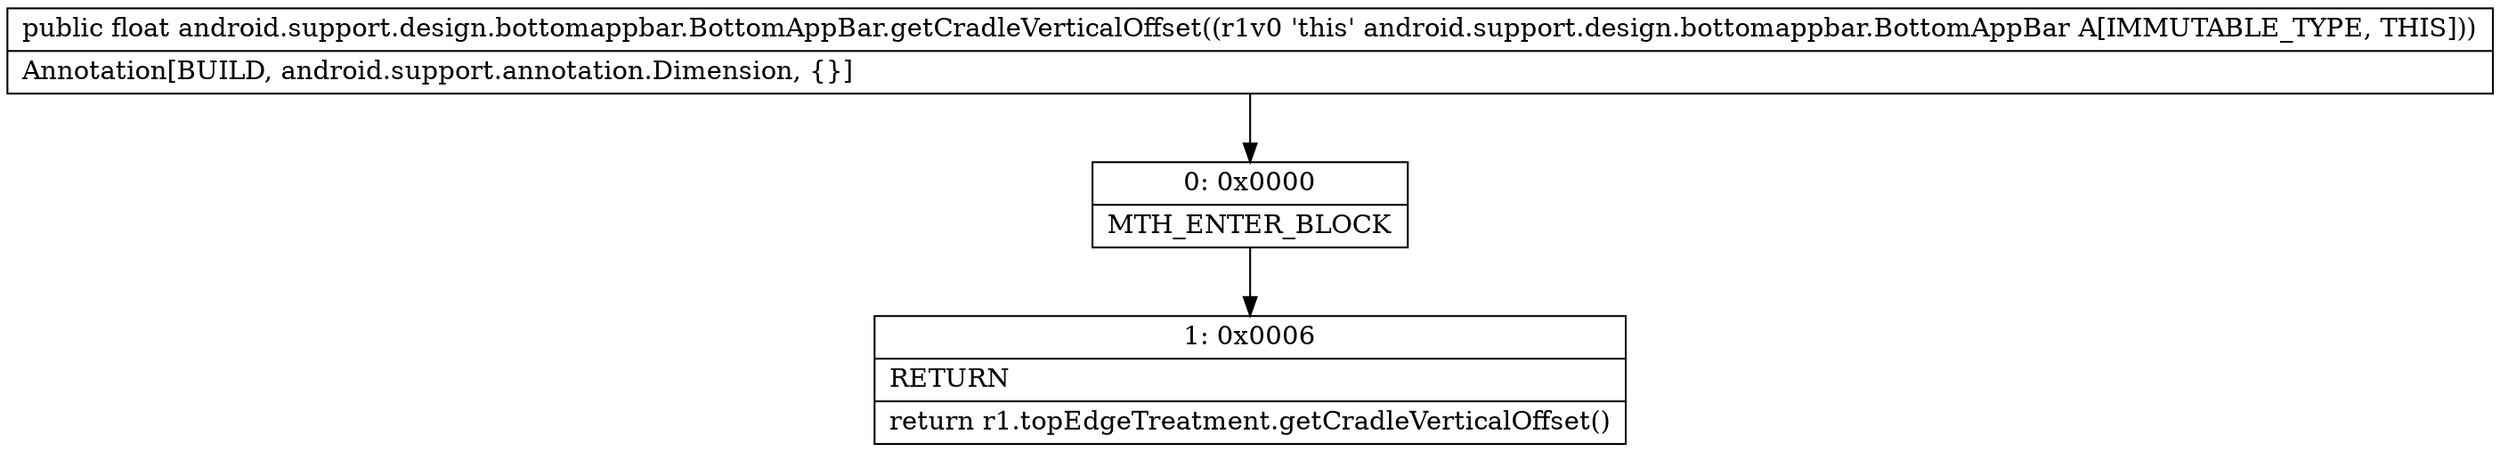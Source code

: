 digraph "CFG forandroid.support.design.bottomappbar.BottomAppBar.getCradleVerticalOffset()F" {
Node_0 [shape=record,label="{0\:\ 0x0000|MTH_ENTER_BLOCK\l}"];
Node_1 [shape=record,label="{1\:\ 0x0006|RETURN\l|return r1.topEdgeTreatment.getCradleVerticalOffset()\l}"];
MethodNode[shape=record,label="{public float android.support.design.bottomappbar.BottomAppBar.getCradleVerticalOffset((r1v0 'this' android.support.design.bottomappbar.BottomAppBar A[IMMUTABLE_TYPE, THIS]))  | Annotation[BUILD, android.support.annotation.Dimension, \{\}]\l}"];
MethodNode -> Node_0;
Node_0 -> Node_1;
}

